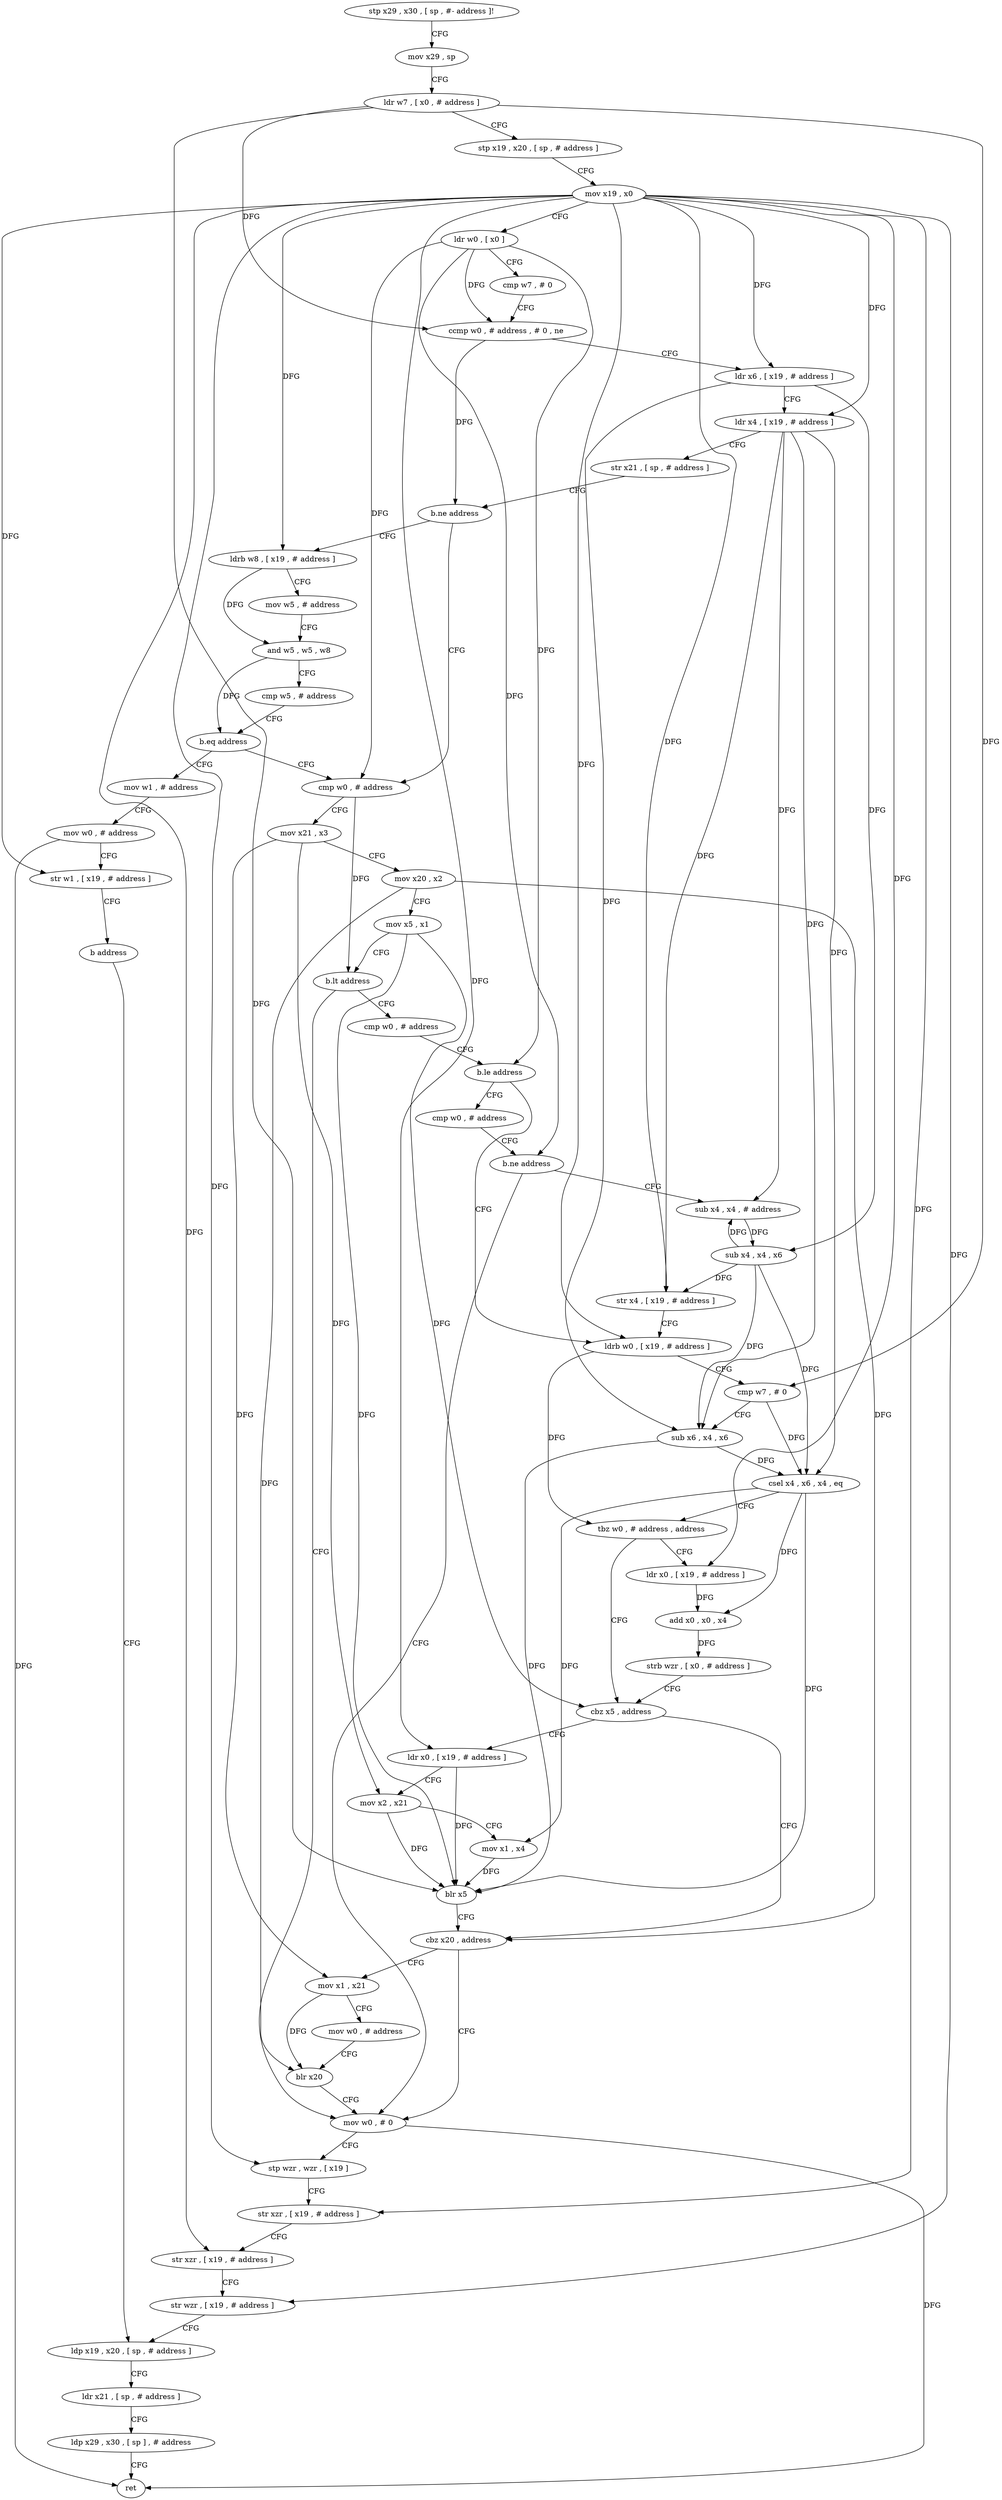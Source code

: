 digraph "func" {
"4289096" [label = "stp x29 , x30 , [ sp , #- address ]!" ]
"4289100" [label = "mov x29 , sp" ]
"4289104" [label = "ldr w7 , [ x0 , # address ]" ]
"4289108" [label = "stp x19 , x20 , [ sp , # address ]" ]
"4289112" [label = "mov x19 , x0" ]
"4289116" [label = "ldr w0 , [ x0 ]" ]
"4289120" [label = "cmp w7 , # 0" ]
"4289124" [label = "ccmp w0 , # address , # 0 , ne" ]
"4289128" [label = "ldr x6 , [ x19 , # address ]" ]
"4289132" [label = "ldr x4 , [ x19 , # address ]" ]
"4289136" [label = "str x21 , [ sp , # address ]" ]
"4289140" [label = "b.ne address" ]
"4289164" [label = "cmp w0 , # address" ]
"4289144" [label = "ldrb w8 , [ x19 , # address ]" ]
"4289168" [label = "mov x21 , x3" ]
"4289172" [label = "mov x20 , x2" ]
"4289176" [label = "mov x5 , x1" ]
"4289180" [label = "b.lt address" ]
"4289280" [label = "mov w0 , # 0" ]
"4289184" [label = "cmp w0 , # address" ]
"4289148" [label = "mov w5 , # address" ]
"4289152" [label = "and w5 , w5 , w8" ]
"4289156" [label = "cmp w5 , # address" ]
"4289160" [label = "b.eq address" ]
"4289316" [label = "mov w1 , # address" ]
"4289284" [label = "stp wzr , wzr , [ x19 ]" ]
"4289288" [label = "str xzr , [ x19 , # address ]" ]
"4289292" [label = "str xzr , [ x19 , # address ]" ]
"4289296" [label = "str wzr , [ x19 , # address ]" ]
"4289300" [label = "ldp x19 , x20 , [ sp , # address ]" ]
"4289188" [label = "b.le address" ]
"4289212" [label = "ldrb w0 , [ x19 , # address ]" ]
"4289192" [label = "cmp w0 , # address" ]
"4289320" [label = "mov w0 , # address" ]
"4289324" [label = "str w1 , [ x19 , # address ]" ]
"4289328" [label = "b address" ]
"4289216" [label = "cmp w7 , # 0" ]
"4289220" [label = "sub x6 , x4 , x6" ]
"4289224" [label = "csel x4 , x6 , x4 , eq" ]
"4289228" [label = "tbz w0 , # address , address" ]
"4289244" [label = "cbz x5 , address" ]
"4289232" [label = "ldr x0 , [ x19 , # address ]" ]
"4289196" [label = "b.ne address" ]
"4289200" [label = "sub x4 , x4 , # address" ]
"4289304" [label = "ldr x21 , [ sp , # address ]" ]
"4289308" [label = "ldp x29 , x30 , [ sp ] , # address" ]
"4289312" [label = "ret" ]
"4289264" [label = "cbz x20 , address" ]
"4289248" [label = "ldr x0 , [ x19 , # address ]" ]
"4289236" [label = "add x0 , x0 , x4" ]
"4289240" [label = "strb wzr , [ x0 , # address ]" ]
"4289204" [label = "sub x4 , x4 , x6" ]
"4289208" [label = "str x4 , [ x19 , # address ]" ]
"4289268" [label = "mov x1 , x21" ]
"4289252" [label = "mov x2 , x21" ]
"4289256" [label = "mov x1 , x4" ]
"4289260" [label = "blr x5" ]
"4289272" [label = "mov w0 , # address" ]
"4289276" [label = "blr x20" ]
"4289096" -> "4289100" [ label = "CFG" ]
"4289100" -> "4289104" [ label = "CFG" ]
"4289104" -> "4289108" [ label = "CFG" ]
"4289104" -> "4289124" [ label = "DFG" ]
"4289104" -> "4289216" [ label = "DFG" ]
"4289104" -> "4289260" [ label = "DFG" ]
"4289108" -> "4289112" [ label = "CFG" ]
"4289112" -> "4289116" [ label = "CFG" ]
"4289112" -> "4289128" [ label = "DFG" ]
"4289112" -> "4289132" [ label = "DFG" ]
"4289112" -> "4289144" [ label = "DFG" ]
"4289112" -> "4289284" [ label = "DFG" ]
"4289112" -> "4289288" [ label = "DFG" ]
"4289112" -> "4289292" [ label = "DFG" ]
"4289112" -> "4289296" [ label = "DFG" ]
"4289112" -> "4289324" [ label = "DFG" ]
"4289112" -> "4289212" [ label = "DFG" ]
"4289112" -> "4289208" [ label = "DFG" ]
"4289112" -> "4289232" [ label = "DFG" ]
"4289112" -> "4289248" [ label = "DFG" ]
"4289116" -> "4289120" [ label = "CFG" ]
"4289116" -> "4289124" [ label = "DFG" ]
"4289116" -> "4289164" [ label = "DFG" ]
"4289116" -> "4289188" [ label = "DFG" ]
"4289116" -> "4289196" [ label = "DFG" ]
"4289120" -> "4289124" [ label = "CFG" ]
"4289124" -> "4289128" [ label = "CFG" ]
"4289124" -> "4289140" [ label = "DFG" ]
"4289128" -> "4289132" [ label = "CFG" ]
"4289128" -> "4289220" [ label = "DFG" ]
"4289128" -> "4289204" [ label = "DFG" ]
"4289132" -> "4289136" [ label = "CFG" ]
"4289132" -> "4289220" [ label = "DFG" ]
"4289132" -> "4289224" [ label = "DFG" ]
"4289132" -> "4289200" [ label = "DFG" ]
"4289132" -> "4289208" [ label = "DFG" ]
"4289136" -> "4289140" [ label = "CFG" ]
"4289140" -> "4289164" [ label = "CFG" ]
"4289140" -> "4289144" [ label = "CFG" ]
"4289164" -> "4289168" [ label = "CFG" ]
"4289164" -> "4289180" [ label = "DFG" ]
"4289144" -> "4289148" [ label = "CFG" ]
"4289144" -> "4289152" [ label = "DFG" ]
"4289168" -> "4289172" [ label = "CFG" ]
"4289168" -> "4289252" [ label = "DFG" ]
"4289168" -> "4289268" [ label = "DFG" ]
"4289172" -> "4289176" [ label = "CFG" ]
"4289172" -> "4289264" [ label = "DFG" ]
"4289172" -> "4289276" [ label = "DFG" ]
"4289176" -> "4289180" [ label = "CFG" ]
"4289176" -> "4289244" [ label = "DFG" ]
"4289176" -> "4289260" [ label = "DFG" ]
"4289180" -> "4289280" [ label = "CFG" ]
"4289180" -> "4289184" [ label = "CFG" ]
"4289280" -> "4289284" [ label = "CFG" ]
"4289280" -> "4289312" [ label = "DFG" ]
"4289184" -> "4289188" [ label = "CFG" ]
"4289148" -> "4289152" [ label = "CFG" ]
"4289152" -> "4289156" [ label = "CFG" ]
"4289152" -> "4289160" [ label = "DFG" ]
"4289156" -> "4289160" [ label = "CFG" ]
"4289160" -> "4289316" [ label = "CFG" ]
"4289160" -> "4289164" [ label = "CFG" ]
"4289316" -> "4289320" [ label = "CFG" ]
"4289284" -> "4289288" [ label = "CFG" ]
"4289288" -> "4289292" [ label = "CFG" ]
"4289292" -> "4289296" [ label = "CFG" ]
"4289296" -> "4289300" [ label = "CFG" ]
"4289300" -> "4289304" [ label = "CFG" ]
"4289188" -> "4289212" [ label = "CFG" ]
"4289188" -> "4289192" [ label = "CFG" ]
"4289212" -> "4289216" [ label = "CFG" ]
"4289212" -> "4289228" [ label = "DFG" ]
"4289192" -> "4289196" [ label = "CFG" ]
"4289320" -> "4289324" [ label = "CFG" ]
"4289320" -> "4289312" [ label = "DFG" ]
"4289324" -> "4289328" [ label = "CFG" ]
"4289328" -> "4289300" [ label = "CFG" ]
"4289216" -> "4289220" [ label = "CFG" ]
"4289216" -> "4289224" [ label = "DFG" ]
"4289220" -> "4289224" [ label = "DFG" ]
"4289220" -> "4289260" [ label = "DFG" ]
"4289224" -> "4289228" [ label = "CFG" ]
"4289224" -> "4289236" [ label = "DFG" ]
"4289224" -> "4289256" [ label = "DFG" ]
"4289224" -> "4289260" [ label = "DFG" ]
"4289228" -> "4289244" [ label = "CFG" ]
"4289228" -> "4289232" [ label = "CFG" ]
"4289244" -> "4289264" [ label = "CFG" ]
"4289244" -> "4289248" [ label = "CFG" ]
"4289232" -> "4289236" [ label = "DFG" ]
"4289196" -> "4289280" [ label = "CFG" ]
"4289196" -> "4289200" [ label = "CFG" ]
"4289200" -> "4289204" [ label = "DFG" ]
"4289304" -> "4289308" [ label = "CFG" ]
"4289308" -> "4289312" [ label = "CFG" ]
"4289264" -> "4289280" [ label = "CFG" ]
"4289264" -> "4289268" [ label = "CFG" ]
"4289248" -> "4289252" [ label = "CFG" ]
"4289248" -> "4289260" [ label = "DFG" ]
"4289236" -> "4289240" [ label = "DFG" ]
"4289240" -> "4289244" [ label = "CFG" ]
"4289204" -> "4289208" [ label = "DFG" ]
"4289204" -> "4289224" [ label = "DFG" ]
"4289204" -> "4289200" [ label = "DFG" ]
"4289204" -> "4289220" [ label = "DFG" ]
"4289208" -> "4289212" [ label = "CFG" ]
"4289268" -> "4289272" [ label = "CFG" ]
"4289268" -> "4289276" [ label = "DFG" ]
"4289252" -> "4289256" [ label = "CFG" ]
"4289252" -> "4289260" [ label = "DFG" ]
"4289256" -> "4289260" [ label = "DFG" ]
"4289260" -> "4289264" [ label = "CFG" ]
"4289272" -> "4289276" [ label = "CFG" ]
"4289276" -> "4289280" [ label = "CFG" ]
}
